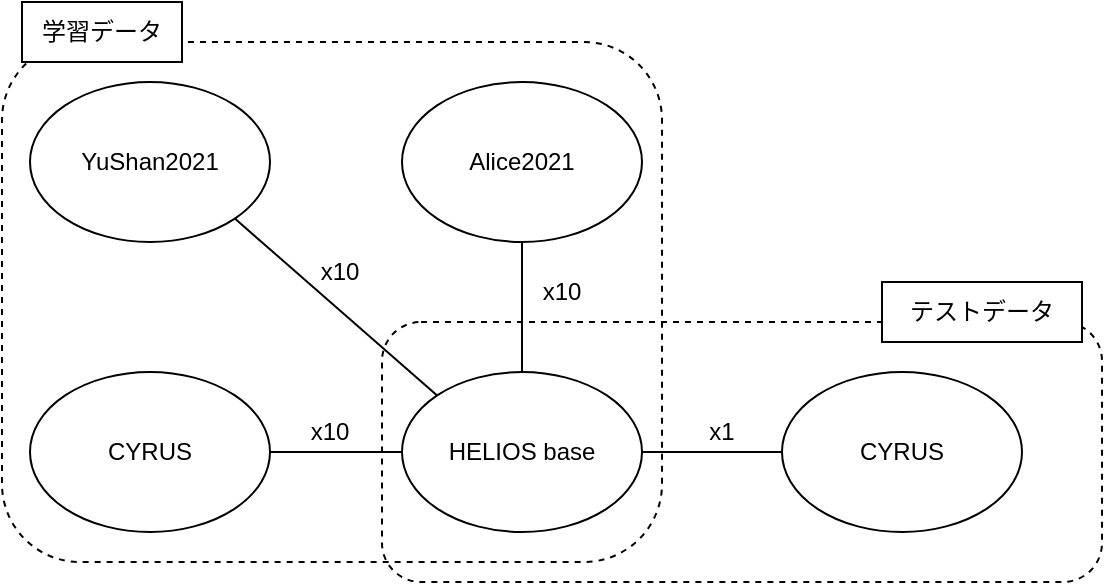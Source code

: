 <mxfile version="20.8.6" type="github">
  <diagram id="ekiIWMhbQgw99vEcY1b4" name="ページ1">
    <mxGraphModel dx="1434" dy="731" grid="1" gridSize="10" guides="1" tooltips="1" connect="1" arrows="1" fold="1" page="1" pageScale="1" pageWidth="827" pageHeight="1169" math="0" shadow="0">
      <root>
        <mxCell id="0" />
        <mxCell id="1" parent="0" />
        <mxCell id="_AmKDjk0HAf0FIpcLNkh-1" value="" style="rounded=1;whiteSpace=wrap;html=1;fillColor=none;dashed=1;fontSize=12;" vertex="1" parent="1">
          <mxGeometry x="150" y="180" width="330" height="260" as="geometry" />
        </mxCell>
        <mxCell id="_AmKDjk0HAf0FIpcLNkh-2" value="" style="rounded=1;whiteSpace=wrap;html=1;fillColor=none;dashed=1;fontSize=12;" vertex="1" parent="1">
          <mxGeometry x="340" y="320" width="360" height="130" as="geometry" />
        </mxCell>
        <mxCell id="_AmKDjk0HAf0FIpcLNkh-3" value="YuShan2021" style="ellipse;whiteSpace=wrap;html=1;fillColor=default;fontSize=12;" vertex="1" parent="1">
          <mxGeometry x="164" y="200" width="120" height="80" as="geometry" />
        </mxCell>
        <mxCell id="_AmKDjk0HAf0FIpcLNkh-4" value="Alice2021" style="ellipse;whiteSpace=wrap;html=1;fillColor=default;fontSize=12;" vertex="1" parent="1">
          <mxGeometry x="350" y="200" width="120" height="80" as="geometry" />
        </mxCell>
        <mxCell id="_AmKDjk0HAf0FIpcLNkh-5" value="HELIOS base" style="ellipse;whiteSpace=wrap;html=1;fillColor=default;fontSize=12;" vertex="1" parent="1">
          <mxGeometry x="350" y="345" width="120" height="80" as="geometry" />
        </mxCell>
        <mxCell id="_AmKDjk0HAf0FIpcLNkh-6" value="CYRUS" style="ellipse;whiteSpace=wrap;html=1;fillColor=default;fontSize=12;" vertex="1" parent="1">
          <mxGeometry x="164" y="345" width="120" height="80" as="geometry" />
        </mxCell>
        <mxCell id="_AmKDjk0HAf0FIpcLNkh-8" value="" style="endArrow=none;html=1;rounded=0;exitX=0.5;exitY=0;exitDx=0;exitDy=0;entryX=0.5;entryY=1;entryDx=0;entryDy=0;fontSize=12;" edge="1" parent="1" source="_AmKDjk0HAf0FIpcLNkh-5" target="_AmKDjk0HAf0FIpcLNkh-4">
          <mxGeometry width="50" height="50" relative="1" as="geometry">
            <mxPoint x="260" y="320" as="sourcePoint" />
            <mxPoint x="310" y="270" as="targetPoint" />
          </mxGeometry>
        </mxCell>
        <mxCell id="_AmKDjk0HAf0FIpcLNkh-9" value="" style="endArrow=none;html=1;rounded=0;exitX=0;exitY=0;exitDx=0;exitDy=0;entryX=1;entryY=1;entryDx=0;entryDy=0;fontSize=12;" edge="1" parent="1" source="_AmKDjk0HAf0FIpcLNkh-5" target="_AmKDjk0HAf0FIpcLNkh-3">
          <mxGeometry width="50" height="50" relative="1" as="geometry">
            <mxPoint x="280" y="340" as="sourcePoint" />
            <mxPoint x="420" y="300" as="targetPoint" />
          </mxGeometry>
        </mxCell>
        <mxCell id="_AmKDjk0HAf0FIpcLNkh-10" value="" style="endArrow=none;html=1;rounded=0;exitX=0;exitY=0.5;exitDx=0;exitDy=0;entryX=1;entryY=0.5;entryDx=0;entryDy=0;fontSize=12;" edge="1" parent="1" source="_AmKDjk0HAf0FIpcLNkh-5" target="_AmKDjk0HAf0FIpcLNkh-6">
          <mxGeometry width="50" height="50" relative="1" as="geometry">
            <mxPoint x="290" y="350" as="sourcePoint" />
            <mxPoint x="430" y="310" as="targetPoint" />
          </mxGeometry>
        </mxCell>
        <mxCell id="_AmKDjk0HAf0FIpcLNkh-11" value="CYRUS" style="ellipse;whiteSpace=wrap;html=1;fillColor=default;fontSize=12;" vertex="1" parent="1">
          <mxGeometry x="540" y="345" width="120" height="80" as="geometry" />
        </mxCell>
        <mxCell id="_AmKDjk0HAf0FIpcLNkh-12" value="" style="endArrow=none;html=1;rounded=0;exitX=0;exitY=0.5;exitDx=0;exitDy=0;entryX=1;entryY=0.5;entryDx=0;entryDy=0;fontSize=12;" edge="1" parent="1" target="_AmKDjk0HAf0FIpcLNkh-5" source="_AmKDjk0HAf0FIpcLNkh-11">
          <mxGeometry width="50" height="50" relative="1" as="geometry">
            <mxPoint x="410.0" y="570" as="sourcePoint" />
            <mxPoint x="570" y="550" as="targetPoint" />
          </mxGeometry>
        </mxCell>
        <mxCell id="_AmKDjk0HAf0FIpcLNkh-13" value="学習データ" style="text;html=1;strokeColor=default;fillColor=default;align=center;verticalAlign=middle;whiteSpace=wrap;rounded=0;fontSize=12;" vertex="1" parent="1">
          <mxGeometry x="160" y="160" width="80" height="30" as="geometry" />
        </mxCell>
        <mxCell id="_AmKDjk0HAf0FIpcLNkh-15" value="テストデータ" style="text;html=1;strokeColor=default;fillColor=default;align=center;verticalAlign=middle;whiteSpace=wrap;rounded=0;fontSize=12;" vertex="1" parent="1">
          <mxGeometry x="590" y="300" width="100" height="30" as="geometry" />
        </mxCell>
        <mxCell id="_AmKDjk0HAf0FIpcLNkh-16" value="x10" style="text;html=1;strokeColor=none;fillColor=none;align=center;verticalAlign=middle;whiteSpace=wrap;rounded=0;fontSize=12;" vertex="1" parent="1">
          <mxGeometry x="400" y="290" width="60" height="30" as="geometry" />
        </mxCell>
        <mxCell id="_AmKDjk0HAf0FIpcLNkh-17" value="x10" style="text;html=1;strokeColor=none;fillColor=none;align=center;verticalAlign=middle;whiteSpace=wrap;rounded=0;fontSize=12;" vertex="1" parent="1">
          <mxGeometry x="294" y="280" width="50" height="30" as="geometry" />
        </mxCell>
        <mxCell id="_AmKDjk0HAf0FIpcLNkh-18" value="x10" style="text;html=1;strokeColor=none;fillColor=none;align=center;verticalAlign=middle;whiteSpace=wrap;rounded=0;fontSize=12;" vertex="1" parent="1">
          <mxGeometry x="284" y="360" width="60" height="30" as="geometry" />
        </mxCell>
        <mxCell id="_AmKDjk0HAf0FIpcLNkh-19" value="x1" style="text;html=1;strokeColor=none;fillColor=none;align=center;verticalAlign=middle;whiteSpace=wrap;rounded=0;fontSize=12;" vertex="1" parent="1">
          <mxGeometry x="480" y="360" width="60" height="30" as="geometry" />
        </mxCell>
      </root>
    </mxGraphModel>
  </diagram>
</mxfile>
